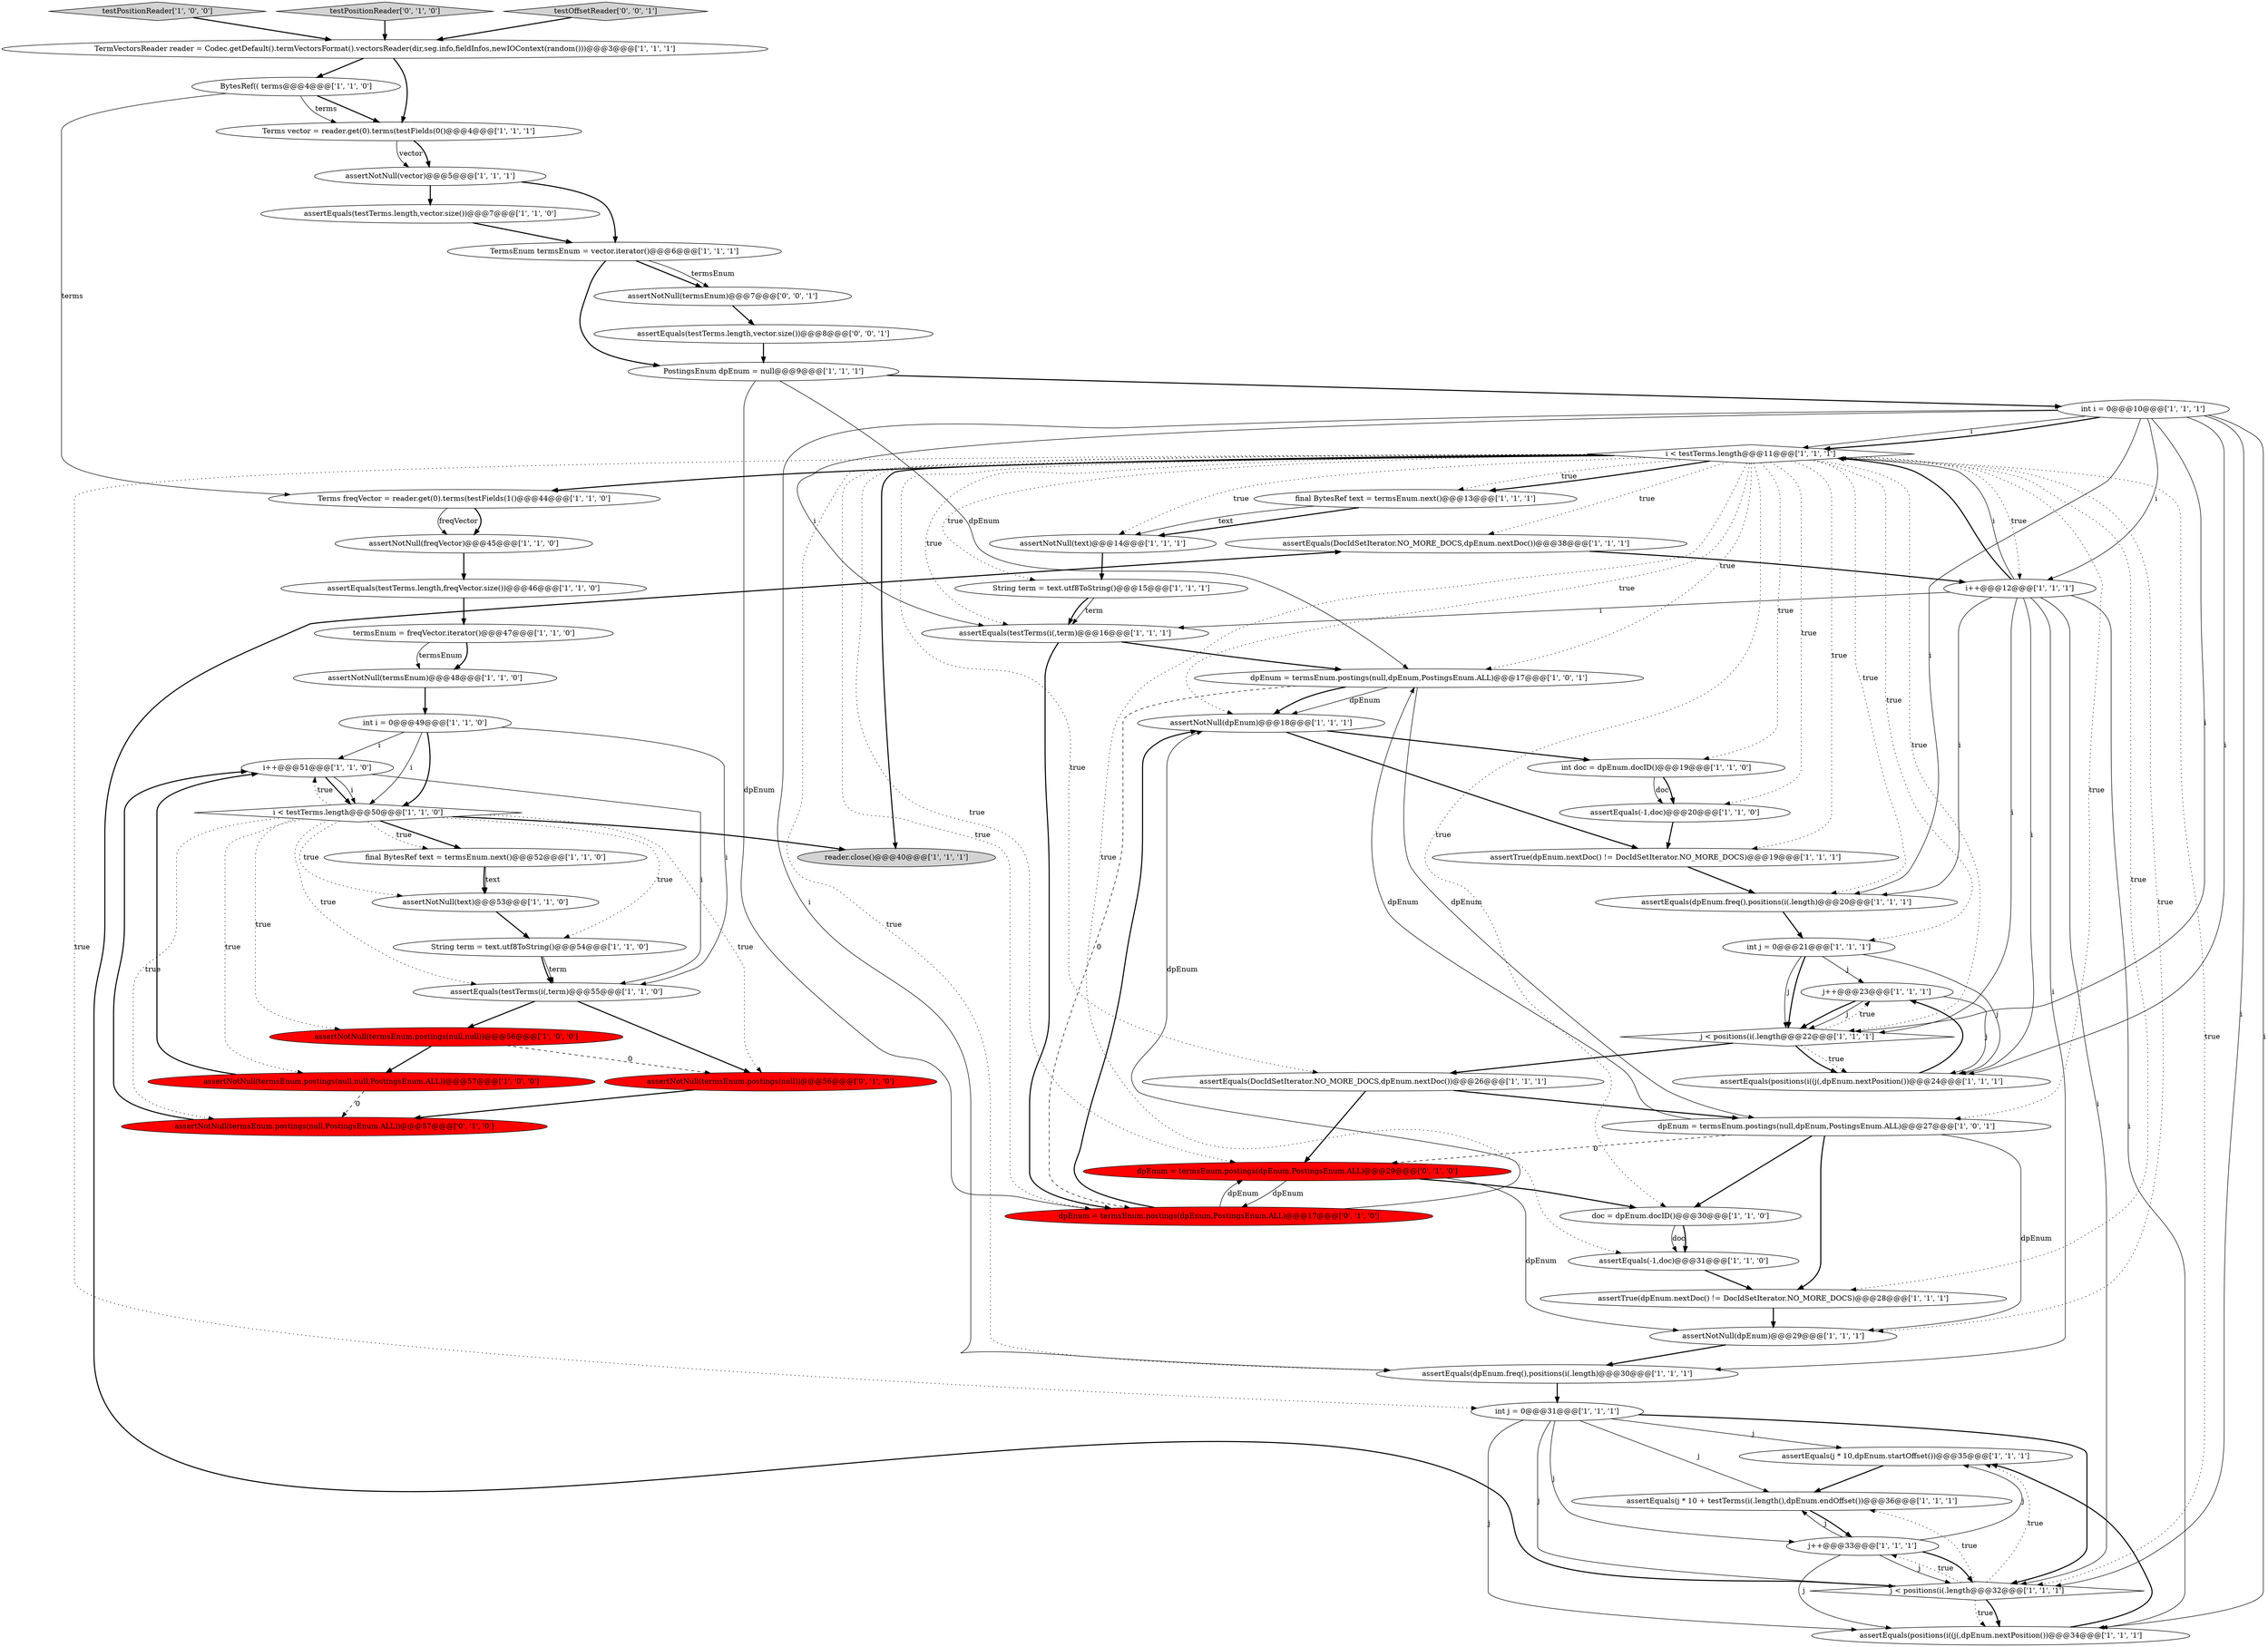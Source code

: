 digraph {
11 [style = filled, label = "assertNotNull(freqVector)@@@45@@@['1', '1', '0']", fillcolor = white, shape = ellipse image = "AAA0AAABBB1BBB"];
7 [style = filled, label = "TermVectorsReader reader = Codec.getDefault().termVectorsFormat().vectorsReader(dir,seg.info,fieldInfos,newIOContext(random()))@@@3@@@['1', '1', '1']", fillcolor = white, shape = ellipse image = "AAA0AAABBB1BBB"];
14 [style = filled, label = "assertEquals(DocIdSetIterator.NO_MORE_DOCS,dpEnum.nextDoc())@@@38@@@['1', '1', '1']", fillcolor = white, shape = ellipse image = "AAA0AAABBB1BBB"];
55 [style = filled, label = "assertNotNull(termsEnum.postings(null,PostingsEnum.ALL))@@@57@@@['0', '1', '0']", fillcolor = red, shape = ellipse image = "AAA1AAABBB2BBB"];
31 [style = filled, label = "i++@@@51@@@['1', '1', '0']", fillcolor = white, shape = ellipse image = "AAA0AAABBB1BBB"];
60 [style = filled, label = "assertNotNull(termsEnum)@@@7@@@['0', '0', '1']", fillcolor = white, shape = ellipse image = "AAA0AAABBB3BBB"];
3 [style = filled, label = "assertEquals(testTerms.length,vector.size())@@@7@@@['1', '1', '0']", fillcolor = white, shape = ellipse image = "AAA0AAABBB1BBB"];
45 [style = filled, label = "i++@@@12@@@['1', '1', '1']", fillcolor = white, shape = ellipse image = "AAA0AAABBB1BBB"];
1 [style = filled, label = "assertNotNull(termsEnum.postings(null,null))@@@56@@@['1', '0', '0']", fillcolor = red, shape = ellipse image = "AAA1AAABBB1BBB"];
17 [style = filled, label = "doc = dpEnum.docID()@@@30@@@['1', '1', '0']", fillcolor = white, shape = ellipse image = "AAA0AAABBB1BBB"];
32 [style = filled, label = "int i = 0@@@10@@@['1', '1', '1']", fillcolor = white, shape = ellipse image = "AAA0AAABBB1BBB"];
46 [style = filled, label = "String term = text.utf8ToString()@@@54@@@['1', '1', '0']", fillcolor = white, shape = ellipse image = "AAA0AAABBB1BBB"];
20 [style = filled, label = "TermsEnum termsEnum = vector.iterator()@@@6@@@['1', '1', '1']", fillcolor = white, shape = ellipse image = "AAA0AAABBB1BBB"];
12 [style = filled, label = "assertEquals(DocIdSetIterator.NO_MORE_DOCS,dpEnum.nextDoc())@@@26@@@['1', '1', '1']", fillcolor = white, shape = ellipse image = "AAA0AAABBB1BBB"];
27 [style = filled, label = "j++@@@23@@@['1', '1', '1']", fillcolor = white, shape = ellipse image = "AAA0AAABBB1BBB"];
41 [style = filled, label = "assertEquals(j * 10,dpEnum.startOffset())@@@35@@@['1', '1', '1']", fillcolor = white, shape = ellipse image = "AAA0AAABBB1BBB"];
43 [style = filled, label = "assertEquals(testTerms.length,freqVector.size())@@@46@@@['1', '1', '0']", fillcolor = white, shape = ellipse image = "AAA0AAABBB1BBB"];
42 [style = filled, label = "int j = 0@@@21@@@['1', '1', '1']", fillcolor = white, shape = ellipse image = "AAA0AAABBB1BBB"];
59 [style = filled, label = "assertEquals(testTerms.length,vector.size())@@@8@@@['0', '0', '1']", fillcolor = white, shape = ellipse image = "AAA0AAABBB3BBB"];
48 [style = filled, label = "assertEquals(testTerms(i(,term)@@@16@@@['1', '1', '1']", fillcolor = white, shape = ellipse image = "AAA0AAABBB1BBB"];
30 [style = filled, label = "assertEquals(positions(i((j(,dpEnum.nextPosition())@@@34@@@['1', '1', '1']", fillcolor = white, shape = ellipse image = "AAA0AAABBB1BBB"];
50 [style = filled, label = "int i = 0@@@49@@@['1', '1', '0']", fillcolor = white, shape = ellipse image = "AAA0AAABBB1BBB"];
21 [style = filled, label = "j < positions(i(.length@@@22@@@['1', '1', '1']", fillcolor = white, shape = diamond image = "AAA0AAABBB1BBB"];
19 [style = filled, label = "reader.close()@@@40@@@['1', '1', '1']", fillcolor = lightgray, shape = ellipse image = "AAA0AAABBB1BBB"];
5 [style = filled, label = "i < testTerms.length@@@11@@@['1', '1', '1']", fillcolor = white, shape = diamond image = "AAA0AAABBB1BBB"];
10 [style = filled, label = "testPositionReader['1', '0', '0']", fillcolor = lightgray, shape = diamond image = "AAA0AAABBB1BBB"];
33 [style = filled, label = "assertNotNull(dpEnum)@@@18@@@['1', '1', '1']", fillcolor = white, shape = ellipse image = "AAA0AAABBB1BBB"];
13 [style = filled, label = "Terms freqVector = reader.get(0).terms(testFields(1()@@@44@@@['1', '1', '0']", fillcolor = white, shape = ellipse image = "AAA0AAABBB1BBB"];
34 [style = filled, label = "assertNotNull(termsEnum.postings(null,null,PostingsEnum.ALL))@@@57@@@['1', '0', '0']", fillcolor = red, shape = ellipse image = "AAA1AAABBB1BBB"];
4 [style = filled, label = "termsEnum = freqVector.iterator()@@@47@@@['1', '1', '0']", fillcolor = white, shape = ellipse image = "AAA0AAABBB1BBB"];
44 [style = filled, label = "assertEquals(testTerms(i(,term)@@@55@@@['1', '1', '0']", fillcolor = white, shape = ellipse image = "AAA0AAABBB1BBB"];
47 [style = filled, label = "assertNotNull(vector)@@@5@@@['1', '1', '1']", fillcolor = white, shape = ellipse image = "AAA0AAABBB1BBB"];
51 [style = filled, label = "assertEquals(-1,doc)@@@20@@@['1', '1', '0']", fillcolor = white, shape = ellipse image = "AAA0AAABBB1BBB"];
29 [style = filled, label = "assertEquals(positions(i((j(,dpEnum.nextPosition())@@@24@@@['1', '1', '1']", fillcolor = white, shape = ellipse image = "AAA0AAABBB1BBB"];
54 [style = filled, label = "testPositionReader['0', '1', '0']", fillcolor = lightgray, shape = diamond image = "AAA0AAABBB2BBB"];
9 [style = filled, label = "dpEnum = termsEnum.postings(null,dpEnum,PostingsEnum.ALL)@@@17@@@['1', '0', '1']", fillcolor = white, shape = ellipse image = "AAA0AAABBB1BBB"];
36 [style = filled, label = "int j = 0@@@31@@@['1', '1', '1']", fillcolor = white, shape = ellipse image = "AAA0AAABBB1BBB"];
40 [style = filled, label = "j < positions(i(.length@@@32@@@['1', '1', '1']", fillcolor = white, shape = diamond image = "AAA0AAABBB1BBB"];
16 [style = filled, label = "assertNotNull(termsEnum)@@@48@@@['1', '1', '0']", fillcolor = white, shape = ellipse image = "AAA0AAABBB1BBB"];
18 [style = filled, label = "assertNotNull(text)@@@14@@@['1', '1', '1']", fillcolor = white, shape = ellipse image = "AAA0AAABBB1BBB"];
38 [style = filled, label = "assertTrue(dpEnum.nextDoc() != DocIdSetIterator.NO_MORE_DOCS)@@@19@@@['1', '1', '1']", fillcolor = white, shape = ellipse image = "AAA0AAABBB1BBB"];
26 [style = filled, label = "PostingsEnum dpEnum = null@@@9@@@['1', '1', '1']", fillcolor = white, shape = ellipse image = "AAA0AAABBB1BBB"];
35 [style = filled, label = "final BytesRef text = termsEnum.next()@@@13@@@['1', '1', '1']", fillcolor = white, shape = ellipse image = "AAA0AAABBB1BBB"];
22 [style = filled, label = "j++@@@33@@@['1', '1', '1']", fillcolor = white, shape = ellipse image = "AAA0AAABBB1BBB"];
52 [style = filled, label = "assertTrue(dpEnum.nextDoc() != DocIdSetIterator.NO_MORE_DOCS)@@@28@@@['1', '1', '1']", fillcolor = white, shape = ellipse image = "AAA0AAABBB1BBB"];
0 [style = filled, label = "assertEquals(dpEnum.freq(),positions(i(.length)@@@30@@@['1', '1', '1']", fillcolor = white, shape = ellipse image = "AAA0AAABBB1BBB"];
23 [style = filled, label = "assertEquals(j * 10 + testTerms(i(.length(),dpEnum.endOffset())@@@36@@@['1', '1', '1']", fillcolor = white, shape = ellipse image = "AAA0AAABBB1BBB"];
61 [style = filled, label = "testOffsetReader['0', '0', '1']", fillcolor = lightgray, shape = diamond image = "AAA0AAABBB3BBB"];
28 [style = filled, label = "String term = text.utf8ToString()@@@15@@@['1', '1', '1']", fillcolor = white, shape = ellipse image = "AAA0AAABBB1BBB"];
24 [style = filled, label = "assertEquals(dpEnum.freq(),positions(i(.length)@@@20@@@['1', '1', '1']", fillcolor = white, shape = ellipse image = "AAA0AAABBB1BBB"];
56 [style = filled, label = "dpEnum = termsEnum.postings(dpEnum,PostingsEnum.ALL)@@@29@@@['0', '1', '0']", fillcolor = red, shape = ellipse image = "AAA1AAABBB2BBB"];
58 [style = filled, label = "assertNotNull(termsEnum.postings(null))@@@56@@@['0', '1', '0']", fillcolor = red, shape = ellipse image = "AAA1AAABBB2BBB"];
37 [style = filled, label = "int doc = dpEnum.docID()@@@19@@@['1', '1', '0']", fillcolor = white, shape = ellipse image = "AAA0AAABBB1BBB"];
2 [style = filled, label = "i < testTerms.length@@@50@@@['1', '1', '0']", fillcolor = white, shape = diamond image = "AAA0AAABBB1BBB"];
53 [style = filled, label = "assertNotNull(text)@@@53@@@['1', '1', '0']", fillcolor = white, shape = ellipse image = "AAA0AAABBB1BBB"];
15 [style = filled, label = "BytesRef(( terms@@@4@@@['1', '1', '0']", fillcolor = white, shape = ellipse image = "AAA0AAABBB1BBB"];
57 [style = filled, label = "dpEnum = termsEnum.postings(dpEnum,PostingsEnum.ALL)@@@17@@@['0', '1', '0']", fillcolor = red, shape = ellipse image = "AAA1AAABBB2BBB"];
6 [style = filled, label = "final BytesRef text = termsEnum.next()@@@52@@@['1', '1', '0']", fillcolor = white, shape = ellipse image = "AAA0AAABBB1BBB"];
49 [style = filled, label = "assertNotNull(dpEnum)@@@29@@@['1', '1', '1']", fillcolor = white, shape = ellipse image = "AAA0AAABBB1BBB"];
39 [style = filled, label = "dpEnum = termsEnum.postings(null,dpEnum,PostingsEnum.ALL)@@@27@@@['1', '0', '1']", fillcolor = white, shape = ellipse image = "AAA0AAABBB1BBB"];
25 [style = filled, label = "Terms vector = reader.get(0).terms(testFields(0()@@@4@@@['1', '1', '1']", fillcolor = white, shape = ellipse image = "AAA0AAABBB1BBB"];
8 [style = filled, label = "assertEquals(-1,doc)@@@31@@@['1', '1', '0']", fillcolor = white, shape = ellipse image = "AAA0AAABBB1BBB"];
32->48 [style = solid, label="i"];
5->18 [style = dotted, label="true"];
15->25 [style = bold, label=""];
20->26 [style = bold, label=""];
2->6 [style = bold, label=""];
57->33 [style = bold, label=""];
25->47 [style = solid, label="vector"];
56->57 [style = solid, label="dpEnum"];
5->57 [style = dotted, label="true"];
21->27 [style = dotted, label="true"];
50->2 [style = bold, label=""];
49->0 [style = bold, label=""];
32->45 [style = solid, label="i"];
27->29 [style = solid, label="j"];
6->53 [style = solid, label="text"];
28->48 [style = solid, label="term"];
42->27 [style = solid, label="j"];
46->44 [style = solid, label="term"];
5->12 [style = dotted, label="true"];
40->23 [style = dotted, label="true"];
5->48 [style = dotted, label="true"];
43->4 [style = bold, label=""];
5->24 [style = dotted, label="true"];
2->55 [style = dotted, label="true"];
20->60 [style = bold, label=""];
22->40 [style = solid, label="j"];
5->38 [style = dotted, label="true"];
23->22 [style = bold, label=""];
32->5 [style = solid, label="i"];
39->49 [style = solid, label="dpEnum"];
5->9 [style = dotted, label="true"];
44->1 [style = bold, label=""];
39->9 [style = solid, label="dpEnum"];
42->21 [style = bold, label=""];
55->31 [style = bold, label=""];
42->29 [style = solid, label="j"];
45->29 [style = solid, label="i"];
59->26 [style = bold, label=""];
4->16 [style = bold, label=""];
57->33 [style = solid, label="dpEnum"];
40->41 [style = dotted, label="true"];
2->53 [style = dotted, label="true"];
17->8 [style = solid, label="doc"];
1->58 [style = dashed, label="0"];
32->30 [style = solid, label="i"];
25->47 [style = bold, label=""];
30->41 [style = bold, label=""];
26->32 [style = bold, label=""];
35->18 [style = bold, label=""];
32->21 [style = solid, label="i"];
36->30 [style = solid, label="j"];
56->49 [style = solid, label="dpEnum"];
9->33 [style = bold, label=""];
21->29 [style = dotted, label="true"];
5->49 [style = dotted, label="true"];
45->24 [style = solid, label="i"];
15->13 [style = solid, label="terms"];
36->23 [style = solid, label="j"];
34->31 [style = bold, label=""];
31->2 [style = bold, label=""];
40->30 [style = dotted, label="true"];
11->43 [style = bold, label=""];
36->40 [style = solid, label="j"];
26->57 [style = solid, label="dpEnum"];
5->33 [style = dotted, label="true"];
2->58 [style = dotted, label="true"];
13->11 [style = bold, label=""];
10->7 [style = bold, label=""];
18->28 [style = bold, label=""];
45->0 [style = solid, label="i"];
0->36 [style = bold, label=""];
45->40 [style = solid, label="i"];
5->36 [style = dotted, label="true"];
40->22 [style = dotted, label="true"];
29->27 [style = bold, label=""];
6->53 [style = bold, label=""];
39->52 [style = bold, label=""];
21->29 [style = bold, label=""];
5->52 [style = dotted, label="true"];
5->42 [style = dotted, label="true"];
61->7 [style = bold, label=""];
32->0 [style = solid, label="i"];
50->2 [style = solid, label="i"];
5->8 [style = dotted, label="true"];
57->56 [style = solid, label="dpEnum"];
15->25 [style = solid, label="terms"];
46->44 [style = bold, label=""];
17->8 [style = bold, label=""];
32->24 [style = solid, label="i"];
36->40 [style = bold, label=""];
54->7 [style = bold, label=""];
47->3 [style = bold, label=""];
45->5 [style = solid, label="i"];
26->9 [style = solid, label="dpEnum"];
38->24 [style = bold, label=""];
9->39 [style = solid, label="dpEnum"];
32->40 [style = solid, label="i"];
31->44 [style = solid, label="i"];
5->0 [style = dotted, label="true"];
35->18 [style = solid, label="text"];
22->41 [style = solid, label="j"];
8->52 [style = bold, label=""];
37->51 [style = solid, label="doc"];
16->50 [style = bold, label=""];
21->12 [style = bold, label=""];
50->31 [style = solid, label="i"];
22->23 [style = solid, label="j"];
5->19 [style = bold, label=""];
53->46 [style = bold, label=""];
5->35 [style = dotted, label="true"];
1->34 [style = bold, label=""];
13->11 [style = solid, label="freqVector"];
39->17 [style = bold, label=""];
12->56 [style = bold, label=""];
2->6 [style = dotted, label="true"];
34->55 [style = dashed, label="0"];
5->45 [style = dotted, label="true"];
5->13 [style = bold, label=""];
36->41 [style = solid, label="j"];
5->39 [style = dotted, label="true"];
40->14 [style = bold, label=""];
36->22 [style = solid, label="j"];
7->15 [style = bold, label=""];
5->21 [style = dotted, label="true"];
40->30 [style = bold, label=""];
32->29 [style = solid, label="i"];
12->39 [style = bold, label=""];
33->37 [style = bold, label=""];
27->21 [style = bold, label=""];
5->28 [style = dotted, label="true"];
5->35 [style = bold, label=""];
22->40 [style = bold, label=""];
24->42 [style = bold, label=""];
45->21 [style = solid, label="i"];
22->30 [style = solid, label="j"];
5->51 [style = dotted, label="true"];
5->17 [style = dotted, label="true"];
32->5 [style = bold, label=""];
5->14 [style = dotted, label="true"];
39->56 [style = dashed, label="0"];
2->19 [style = bold, label=""];
5->40 [style = dotted, label="true"];
48->57 [style = bold, label=""];
2->34 [style = dotted, label="true"];
37->51 [style = bold, label=""];
52->49 [style = bold, label=""];
2->44 [style = dotted, label="true"];
9->33 [style = solid, label="dpEnum"];
5->56 [style = dotted, label="true"];
9->57 [style = dashed, label="0"];
48->9 [style = bold, label=""];
45->30 [style = solid, label="i"];
58->55 [style = bold, label=""];
14->45 [style = bold, label=""];
60->59 [style = bold, label=""];
27->21 [style = solid, label="j"];
2->31 [style = dotted, label="true"];
56->17 [style = bold, label=""];
50->44 [style = solid, label="i"];
42->21 [style = solid, label="j"];
31->2 [style = solid, label="i"];
45->48 [style = solid, label="i"];
3->20 [style = bold, label=""];
51->38 [style = bold, label=""];
2->1 [style = dotted, label="true"];
47->20 [style = bold, label=""];
28->48 [style = bold, label=""];
2->46 [style = dotted, label="true"];
33->38 [style = bold, label=""];
44->58 [style = bold, label=""];
7->25 [style = bold, label=""];
41->23 [style = bold, label=""];
5->37 [style = dotted, label="true"];
4->16 [style = solid, label="termsEnum"];
20->60 [style = solid, label="termsEnum"];
45->5 [style = bold, label=""];
}
